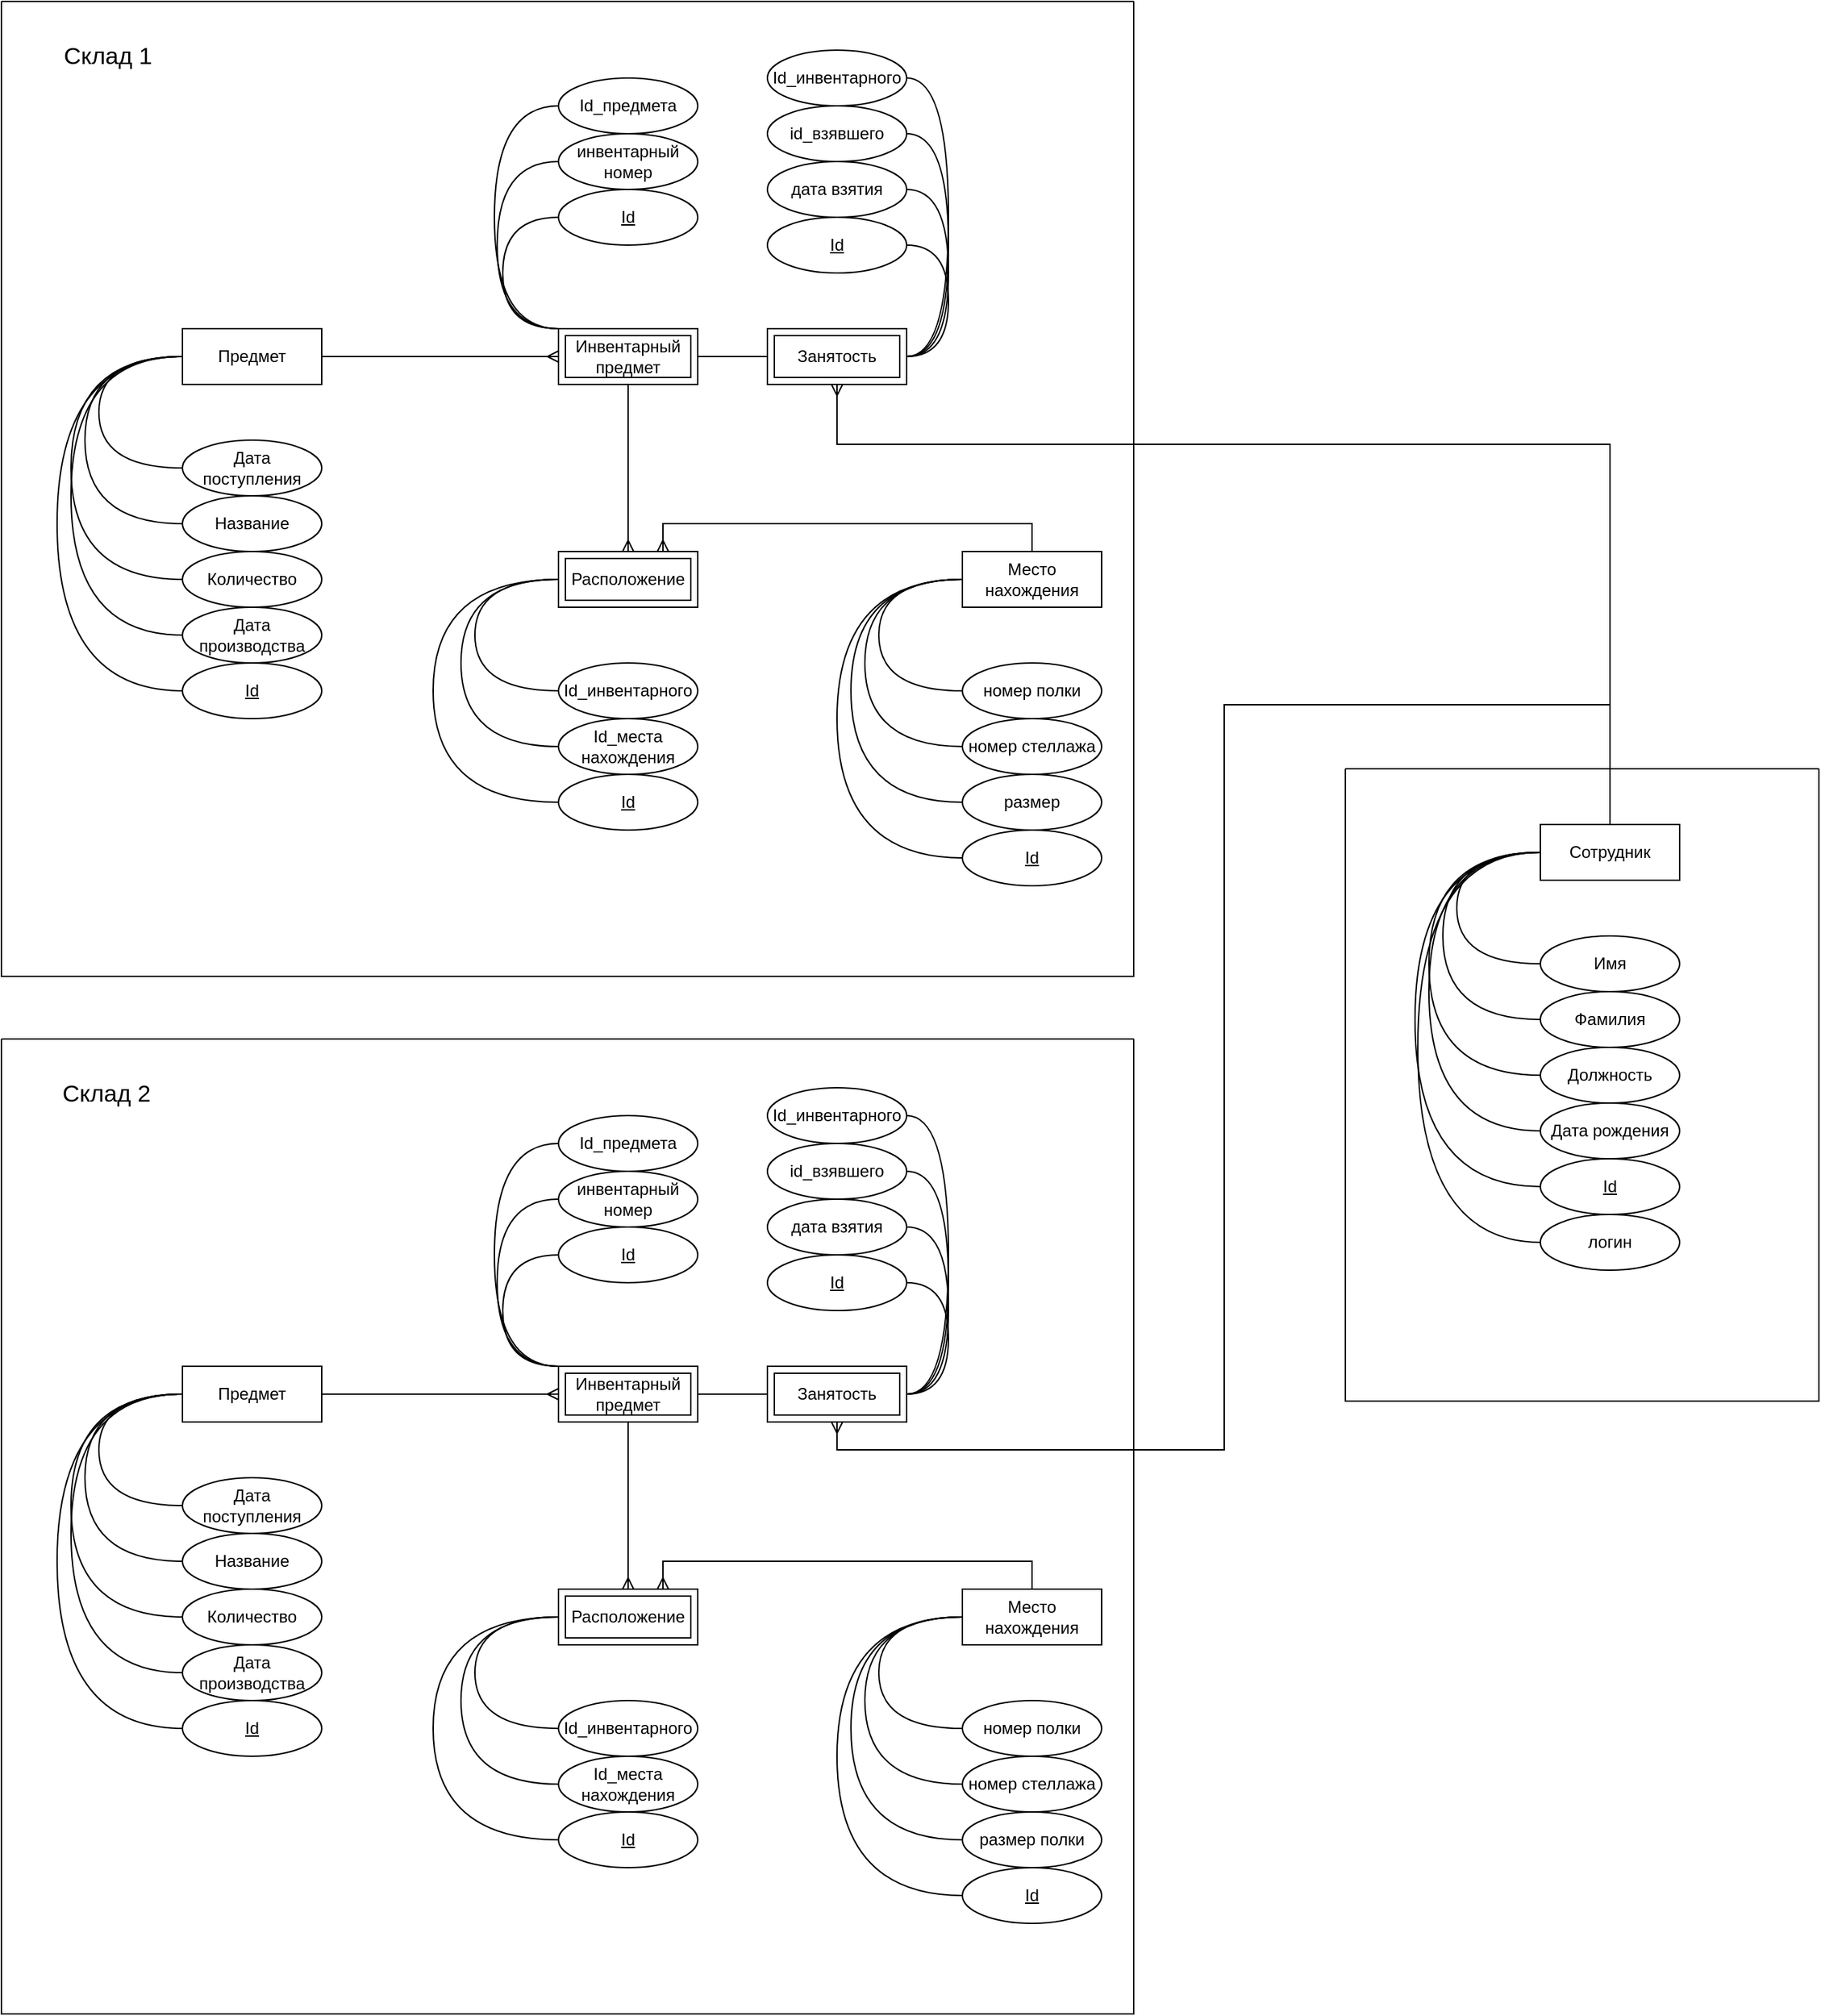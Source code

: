 <mxfile version="20.3.0" type="device" pages="3"><diagram id="0CQ4SWcvrYis94rPCClS" name="Страница 1"><mxGraphModel dx="942" dy="1137" grid="0" gridSize="10" guides="1" tooltips="1" connect="1" arrows="1" fold="1" page="0" pageScale="1" pageWidth="827" pageHeight="1169" math="0" shadow="0"><root><mxCell id="0"/><mxCell id="1" parent="0"/><mxCell id="2NSSxkw3Lv2qb6i9cezD-152" value="" style="swimlane;startSize=0;" parent="1" vertex="1"><mxGeometry x="330" y="480" width="813" height="700" as="geometry"/></mxCell><mxCell id="2NSSxkw3Lv2qb6i9cezD-114" value="Предмет" style="whiteSpace=wrap;html=1;align=center;" parent="2NSSxkw3Lv2qb6i9cezD-152" vertex="1"><mxGeometry x="130.0" y="235" width="100" height="40" as="geometry"/></mxCell><mxCell id="2NSSxkw3Lv2qb6i9cezD-115" value="Дата поступления" style="ellipse;whiteSpace=wrap;html=1;align=center;" parent="2NSSxkw3Lv2qb6i9cezD-152" vertex="1"><mxGeometry x="130.0" y="315" width="100" height="40" as="geometry"/></mxCell><mxCell id="2NSSxkw3Lv2qb6i9cezD-116" value="Название" style="ellipse;whiteSpace=wrap;html=1;align=center;" parent="2NSSxkw3Lv2qb6i9cezD-152" vertex="1"><mxGeometry x="130.0" y="355" width="100" height="40" as="geometry"/></mxCell><mxCell id="2NSSxkw3Lv2qb6i9cezD-117" value="Количество" style="ellipse;whiteSpace=wrap;html=1;align=center;" parent="2NSSxkw3Lv2qb6i9cezD-152" vertex="1"><mxGeometry x="130.0" y="395" width="100" height="40" as="geometry"/></mxCell><mxCell id="2NSSxkw3Lv2qb6i9cezD-118" value="Дата производства" style="ellipse;whiteSpace=wrap;html=1;align=center;" parent="2NSSxkw3Lv2qb6i9cezD-152" vertex="1"><mxGeometry x="130.0" y="435" width="100" height="40" as="geometry"/></mxCell><mxCell id="2NSSxkw3Lv2qb6i9cezD-119" value="Id" style="ellipse;whiteSpace=wrap;html=1;align=center;fontStyle=4;" parent="2NSSxkw3Lv2qb6i9cezD-152" vertex="1"><mxGeometry x="130.0" y="475" width="100" height="40" as="geometry"/></mxCell><mxCell id="2NSSxkw3Lv2qb6i9cezD-120" value="" style="endArrow=none;html=1;rounded=0;curved=1;entryX=0;entryY=0.5;entryDx=0;entryDy=0;edgeStyle=orthogonalEdgeStyle;exitX=0;exitY=0.5;exitDx=0;exitDy=0;" parent="2NSSxkw3Lv2qb6i9cezD-152" source="2NSSxkw3Lv2qb6i9cezD-116" target="2NSSxkw3Lv2qb6i9cezD-114" edge="1"><mxGeometry relative="1" as="geometry"><mxPoint x="-400" y="353.18" as="sourcePoint"/><mxPoint x="-240" y="353.18" as="targetPoint"/><Array as="points"><mxPoint x="60.0" y="375"/><mxPoint x="60.0" y="255"/></Array></mxGeometry></mxCell><mxCell id="2NSSxkw3Lv2qb6i9cezD-121" value="" style="endArrow=none;html=1;rounded=0;curved=1;entryX=0;entryY=0.5;entryDx=0;entryDy=0;edgeStyle=orthogonalEdgeStyle;exitX=0;exitY=0.5;exitDx=0;exitDy=0;" parent="2NSSxkw3Lv2qb6i9cezD-152" source="2NSSxkw3Lv2qb6i9cezD-118" target="2NSSxkw3Lv2qb6i9cezD-114" edge="1"><mxGeometry relative="1" as="geometry"><mxPoint x="-410" y="425" as="sourcePoint"/><mxPoint x="-250" y="425" as="targetPoint"/><Array as="points"><mxPoint x="50.0" y="455"/><mxPoint x="50.0" y="255"/></Array></mxGeometry></mxCell><mxCell id="2NSSxkw3Lv2qb6i9cezD-122" value="" style="endArrow=none;html=1;rounded=0;curved=1;entryX=0;entryY=0.5;entryDx=0;entryDy=0;edgeStyle=orthogonalEdgeStyle;exitX=0;exitY=0.5;exitDx=0;exitDy=0;" parent="2NSSxkw3Lv2qb6i9cezD-152" source="2NSSxkw3Lv2qb6i9cezD-117" target="2NSSxkw3Lv2qb6i9cezD-114" edge="1"><mxGeometry relative="1" as="geometry"><mxPoint x="-430" y="395" as="sourcePoint"/><mxPoint x="-270" y="395" as="targetPoint"/><Array as="points"><mxPoint x="50.0" y="415"/><mxPoint x="50.0" y="255"/></Array></mxGeometry></mxCell><mxCell id="2NSSxkw3Lv2qb6i9cezD-123" value="" style="endArrow=none;html=1;rounded=0;curved=1;entryX=0;entryY=0.5;entryDx=0;entryDy=0;edgeStyle=orthogonalEdgeStyle;exitX=0;exitY=0.5;exitDx=0;exitDy=0;" parent="2NSSxkw3Lv2qb6i9cezD-152" source="2NSSxkw3Lv2qb6i9cezD-119" target="2NSSxkw3Lv2qb6i9cezD-114" edge="1"><mxGeometry relative="1" as="geometry"><mxPoint x="-140.0" y="425" as="sourcePoint"/><mxPoint x="20.0" y="425" as="targetPoint"/><Array as="points"><mxPoint x="40.0" y="495"/><mxPoint x="40.0" y="255"/></Array></mxGeometry></mxCell><mxCell id="2NSSxkw3Lv2qb6i9cezD-124" value="" style="endArrow=none;html=1;rounded=0;curved=1;entryX=0;entryY=0.5;entryDx=0;entryDy=0;edgeStyle=orthogonalEdgeStyle;exitX=0;exitY=0.5;exitDx=0;exitDy=0;" parent="2NSSxkw3Lv2qb6i9cezD-152" source="2NSSxkw3Lv2qb6i9cezD-115" target="2NSSxkw3Lv2qb6i9cezD-114" edge="1"><mxGeometry relative="1" as="geometry"><mxPoint x="-390" y="313.18" as="sourcePoint"/><mxPoint x="-230" y="313.18" as="targetPoint"/><Array as="points"><mxPoint x="70.0" y="335"/><mxPoint x="70.0" y="255"/></Array></mxGeometry></mxCell><mxCell id="2NSSxkw3Lv2qb6i9cezD-150" style="edgeStyle=orthogonalEdgeStyle;curved=1;rounded=0;orthogonalLoop=1;jettySize=auto;html=1;exitX=0;exitY=0;exitDx=0;exitDy=0;entryX=0;entryY=0.5;entryDx=0;entryDy=0;endArrow=none;endFill=0;" parent="2NSSxkw3Lv2qb6i9cezD-152" source="2NSSxkw3Lv2qb6i9cezD-125" target="2NSSxkw3Lv2qb6i9cezD-127" edge="1"><mxGeometry relative="1" as="geometry"><Array as="points"><mxPoint x="354" y="235"/><mxPoint x="354" y="75"/></Array></mxGeometry></mxCell><mxCell id="qAI4cD6AyZu1P46bB7AQ-27" style="edgeStyle=orthogonalEdgeStyle;rounded=0;orthogonalLoop=1;jettySize=auto;html=1;exitX=0.5;exitY=1;exitDx=0;exitDy=0;entryX=0.5;entryY=0;entryDx=0;entryDy=0;endArrow=ERmany;endFill=0;" parent="2NSSxkw3Lv2qb6i9cezD-152" source="2NSSxkw3Lv2qb6i9cezD-125" target="qAI4cD6AyZu1P46bB7AQ-25" edge="1"><mxGeometry relative="1" as="geometry"/></mxCell><mxCell id="2NSSxkw3Lv2qb6i9cezD-125" value="Инвентарный предмет" style="shape=ext;margin=3;double=1;whiteSpace=wrap;html=1;align=center;" parent="2NSSxkw3Lv2qb6i9cezD-152" vertex="1"><mxGeometry x="400" y="235" width="100" height="40" as="geometry"/></mxCell><mxCell id="2NSSxkw3Lv2qb6i9cezD-126" style="edgeStyle=orthogonalEdgeStyle;rounded=0;orthogonalLoop=1;jettySize=auto;html=1;exitX=1;exitY=0.5;exitDx=0;exitDy=0;entryX=0;entryY=0.5;entryDx=0;entryDy=0;endArrow=ERmany;endFill=0;" parent="2NSSxkw3Lv2qb6i9cezD-152" source="2NSSxkw3Lv2qb6i9cezD-114" target="2NSSxkw3Lv2qb6i9cezD-125" edge="1"><mxGeometry relative="1" as="geometry"/></mxCell><mxCell id="2NSSxkw3Lv2qb6i9cezD-128" value="инвентарный номер" style="ellipse;whiteSpace=wrap;html=1;align=center;" parent="2NSSxkw3Lv2qb6i9cezD-152" vertex="1"><mxGeometry x="400" y="95" width="100" height="40" as="geometry"/></mxCell><mxCell id="2NSSxkw3Lv2qb6i9cezD-151" style="edgeStyle=orthogonalEdgeStyle;curved=1;rounded=0;orthogonalLoop=1;jettySize=auto;html=1;exitX=0;exitY=0;exitDx=0;exitDy=0;entryX=0;entryY=0.5;entryDx=0;entryDy=0;endArrow=none;endFill=0;" parent="2NSSxkw3Lv2qb6i9cezD-152" source="2NSSxkw3Lv2qb6i9cezD-125" target="2NSSxkw3Lv2qb6i9cezD-128" edge="1"><mxGeometry relative="1" as="geometry"><Array as="points"><mxPoint x="356" y="235"/><mxPoint x="356" y="115"/></Array></mxGeometry></mxCell><mxCell id="2NSSxkw3Lv2qb6i9cezD-131" value="Id" style="ellipse;whiteSpace=wrap;html=1;align=center;fontStyle=4;" parent="2NSSxkw3Lv2qb6i9cezD-152" vertex="1"><mxGeometry x="400" y="135" width="100" height="40" as="geometry"/></mxCell><mxCell id="2NSSxkw3Lv2qb6i9cezD-148" style="edgeStyle=orthogonalEdgeStyle;curved=1;rounded=0;orthogonalLoop=1;jettySize=auto;html=1;exitX=0;exitY=0;exitDx=0;exitDy=0;entryX=0;entryY=0.5;entryDx=0;entryDy=0;endArrow=none;endFill=0;" parent="2NSSxkw3Lv2qb6i9cezD-152" source="2NSSxkw3Lv2qb6i9cezD-125" target="2NSSxkw3Lv2qb6i9cezD-131" edge="1"><mxGeometry relative="1" as="geometry"><Array as="points"><mxPoint x="360" y="235"/><mxPoint x="360" y="155"/></Array></mxGeometry></mxCell><mxCell id="2NSSxkw3Lv2qb6i9cezD-132" value="Занятость" style="shape=ext;margin=3;double=1;whiteSpace=wrap;html=1;align=center;" parent="2NSSxkw3Lv2qb6i9cezD-152" vertex="1"><mxGeometry x="550" y="235" width="100" height="40" as="geometry"/></mxCell><mxCell id="2NSSxkw3Lv2qb6i9cezD-142" style="edgeStyle=orthogonalEdgeStyle;rounded=0;orthogonalLoop=1;jettySize=auto;html=1;exitX=1;exitY=0.5;exitDx=0;exitDy=0;entryX=0;entryY=0.5;entryDx=0;entryDy=0;endArrow=none;endFill=0;" parent="2NSSxkw3Lv2qb6i9cezD-152" source="2NSSxkw3Lv2qb6i9cezD-125" target="2NSSxkw3Lv2qb6i9cezD-132" edge="1"><mxGeometry relative="1" as="geometry"/></mxCell><mxCell id="2NSSxkw3Lv2qb6i9cezD-137" value="Id_инвентарного" style="ellipse;whiteSpace=wrap;html=1;align=center;" parent="2NSSxkw3Lv2qb6i9cezD-152" vertex="1"><mxGeometry x="550" y="35" width="100" height="40" as="geometry"/></mxCell><mxCell id="2NSSxkw3Lv2qb6i9cezD-147" style="edgeStyle=orthogonalEdgeStyle;curved=1;rounded=0;orthogonalLoop=1;jettySize=auto;html=1;exitX=1;exitY=0.5;exitDx=0;exitDy=0;entryX=1;entryY=0.5;entryDx=0;entryDy=0;endArrow=none;endFill=0;" parent="2NSSxkw3Lv2qb6i9cezD-152" source="2NSSxkw3Lv2qb6i9cezD-132" target="2NSSxkw3Lv2qb6i9cezD-137" edge="1"><mxGeometry relative="1" as="geometry"><Array as="points"><mxPoint x="680" y="255"/><mxPoint x="680" y="55"/></Array></mxGeometry></mxCell><mxCell id="2NSSxkw3Lv2qb6i9cezD-138" value="id_взявшего" style="ellipse;whiteSpace=wrap;html=1;align=center;" parent="2NSSxkw3Lv2qb6i9cezD-152" vertex="1"><mxGeometry x="550" y="75" width="100" height="40" as="geometry"/></mxCell><mxCell id="2NSSxkw3Lv2qb6i9cezD-146" style="edgeStyle=orthogonalEdgeStyle;curved=1;rounded=0;orthogonalLoop=1;jettySize=auto;html=1;exitX=1;exitY=0.5;exitDx=0;exitDy=0;entryX=1;entryY=0.5;entryDx=0;entryDy=0;endArrow=none;endFill=0;" parent="2NSSxkw3Lv2qb6i9cezD-152" source="2NSSxkw3Lv2qb6i9cezD-132" target="2NSSxkw3Lv2qb6i9cezD-138" edge="1"><mxGeometry relative="1" as="geometry"><Array as="points"><mxPoint x="680" y="255"/><mxPoint x="680" y="95"/></Array></mxGeometry></mxCell><mxCell id="2NSSxkw3Lv2qb6i9cezD-139" value="дата взятия" style="ellipse;whiteSpace=wrap;html=1;align=center;" parent="2NSSxkw3Lv2qb6i9cezD-152" vertex="1"><mxGeometry x="550" y="115" width="100" height="40" as="geometry"/></mxCell><mxCell id="2NSSxkw3Lv2qb6i9cezD-145" style="edgeStyle=orthogonalEdgeStyle;curved=1;rounded=0;orthogonalLoop=1;jettySize=auto;html=1;exitX=1;exitY=0.5;exitDx=0;exitDy=0;entryX=1;entryY=0.5;entryDx=0;entryDy=0;endArrow=none;endFill=0;" parent="2NSSxkw3Lv2qb6i9cezD-152" source="2NSSxkw3Lv2qb6i9cezD-132" target="2NSSxkw3Lv2qb6i9cezD-139" edge="1"><mxGeometry relative="1" as="geometry"><Array as="points"><mxPoint x="680" y="255"/><mxPoint x="680" y="135"/></Array></mxGeometry></mxCell><mxCell id="2NSSxkw3Lv2qb6i9cezD-140" value="Id" style="ellipse;whiteSpace=wrap;html=1;align=center;fontStyle=4;" parent="2NSSxkw3Lv2qb6i9cezD-152" vertex="1"><mxGeometry x="550" y="155" width="100" height="40" as="geometry"/></mxCell><mxCell id="2NSSxkw3Lv2qb6i9cezD-144" style="edgeStyle=orthogonalEdgeStyle;rounded=0;orthogonalLoop=1;jettySize=auto;html=1;exitX=1;exitY=0.5;exitDx=0;exitDy=0;entryX=1;entryY=0.5;entryDx=0;entryDy=0;endArrow=none;endFill=0;curved=1;" parent="2NSSxkw3Lv2qb6i9cezD-152" source="2NSSxkw3Lv2qb6i9cezD-132" target="2NSSxkw3Lv2qb6i9cezD-140" edge="1"><mxGeometry relative="1" as="geometry"><Array as="points"><mxPoint x="680" y="255"/><mxPoint x="680" y="175"/></Array></mxGeometry></mxCell><mxCell id="2NSSxkw3Lv2qb6i9cezD-127" value="Id_предмета" style="ellipse;whiteSpace=wrap;html=1;align=center;" parent="2NSSxkw3Lv2qb6i9cezD-152" vertex="1"><mxGeometry x="400" y="55" width="100" height="40" as="geometry"/></mxCell><mxCell id="2NSSxkw3Lv2qb6i9cezD-218" value="&lt;font style=&quot;font-size: 17px;&quot;&gt;Склад 2&lt;/font&gt;" style="text;html=1;align=center;verticalAlign=middle;resizable=0;points=[];autosize=1;strokeColor=none;fillColor=none;" parent="2NSSxkw3Lv2qb6i9cezD-152" vertex="1"><mxGeometry x="30" y="25" width="90" height="30" as="geometry"/></mxCell><mxCell id="qAI4cD6AyZu1P46bB7AQ-28" style="edgeStyle=orthogonalEdgeStyle;rounded=0;orthogonalLoop=1;jettySize=auto;html=1;exitX=0.5;exitY=0;exitDx=0;exitDy=0;entryX=0.75;entryY=0;entryDx=0;entryDy=0;endArrow=ERmany;endFill=0;" parent="2NSSxkw3Lv2qb6i9cezD-152" source="qAI4cD6AyZu1P46bB7AQ-5" target="qAI4cD6AyZu1P46bB7AQ-25" edge="1"><mxGeometry relative="1" as="geometry"/></mxCell><mxCell id="qAI4cD6AyZu1P46bB7AQ-5" value="Место нахождения" style="whiteSpace=wrap;html=1;align=center;" parent="2NSSxkw3Lv2qb6i9cezD-152" vertex="1"><mxGeometry x="690" y="395" width="100" height="40" as="geometry"/></mxCell><mxCell id="qAI4cD6AyZu1P46bB7AQ-6" value="номер полки" style="ellipse;whiteSpace=wrap;html=1;align=center;" parent="2NSSxkw3Lv2qb6i9cezD-152" vertex="1"><mxGeometry x="690" y="475" width="100" height="40" as="geometry"/></mxCell><mxCell id="qAI4cD6AyZu1P46bB7AQ-7" value="номер стеллажа" style="ellipse;whiteSpace=wrap;html=1;align=center;" parent="2NSSxkw3Lv2qb6i9cezD-152" vertex="1"><mxGeometry x="690" y="515" width="100" height="40" as="geometry"/></mxCell><mxCell id="qAI4cD6AyZu1P46bB7AQ-8" value="размер полки" style="ellipse;whiteSpace=wrap;html=1;align=center;" parent="2NSSxkw3Lv2qb6i9cezD-152" vertex="1"><mxGeometry x="690" y="555" width="100" height="40" as="geometry"/></mxCell><mxCell id="qAI4cD6AyZu1P46bB7AQ-10" value="Id" style="ellipse;whiteSpace=wrap;html=1;align=center;fontStyle=4;" parent="2NSSxkw3Lv2qb6i9cezD-152" vertex="1"><mxGeometry x="690" y="595" width="100" height="40" as="geometry"/></mxCell><mxCell id="qAI4cD6AyZu1P46bB7AQ-11" value="" style="endArrow=none;html=1;rounded=0;curved=1;entryX=0;entryY=0.5;entryDx=0;entryDy=0;edgeStyle=orthogonalEdgeStyle;exitX=0;exitY=0.5;exitDx=0;exitDy=0;" parent="2NSSxkw3Lv2qb6i9cezD-152" source="qAI4cD6AyZu1P46bB7AQ-7" target="qAI4cD6AyZu1P46bB7AQ-5" edge="1"><mxGeometry relative="1" as="geometry"><mxPoint x="-170" y="33.18" as="sourcePoint"/><mxPoint x="-10" y="33.18" as="targetPoint"/><Array as="points"><mxPoint x="620" y="535"/><mxPoint x="620" y="415"/></Array></mxGeometry></mxCell><mxCell id="qAI4cD6AyZu1P46bB7AQ-13" value="" style="endArrow=none;html=1;rounded=0;curved=1;entryX=0;entryY=0.5;entryDx=0;entryDy=0;edgeStyle=orthogonalEdgeStyle;exitX=0;exitY=0.5;exitDx=0;exitDy=0;" parent="2NSSxkw3Lv2qb6i9cezD-152" source="qAI4cD6AyZu1P46bB7AQ-8" target="qAI4cD6AyZu1P46bB7AQ-5" edge="1"><mxGeometry relative="1" as="geometry"><mxPoint x="-200" y="75" as="sourcePoint"/><mxPoint x="-40" y="75" as="targetPoint"/><Array as="points"><mxPoint x="610" y="575"/><mxPoint x="610" y="415"/></Array></mxGeometry></mxCell><mxCell id="qAI4cD6AyZu1P46bB7AQ-14" value="" style="endArrow=none;html=1;rounded=0;curved=1;entryX=0;entryY=0.5;entryDx=0;entryDy=0;edgeStyle=orthogonalEdgeStyle;exitX=0;exitY=0.5;exitDx=0;exitDy=0;" parent="2NSSxkw3Lv2qb6i9cezD-152" source="qAI4cD6AyZu1P46bB7AQ-10" target="qAI4cD6AyZu1P46bB7AQ-5" edge="1"><mxGeometry relative="1" as="geometry"><mxPoint x="90.0" y="105" as="sourcePoint"/><mxPoint x="250.0" y="105" as="targetPoint"/><Array as="points"><mxPoint x="600" y="615"/><mxPoint x="600" y="415"/></Array></mxGeometry></mxCell><mxCell id="qAI4cD6AyZu1P46bB7AQ-15" value="" style="endArrow=none;html=1;rounded=0;curved=1;entryX=0;entryY=0.5;entryDx=0;entryDy=0;edgeStyle=orthogonalEdgeStyle;exitX=0;exitY=0.5;exitDx=0;exitDy=0;" parent="2NSSxkw3Lv2qb6i9cezD-152" source="qAI4cD6AyZu1P46bB7AQ-6" target="qAI4cD6AyZu1P46bB7AQ-5" edge="1"><mxGeometry relative="1" as="geometry"><mxPoint x="-160" y="-6.82" as="sourcePoint"/><mxPoint y="-6.82" as="targetPoint"/><Array as="points"><mxPoint x="630" y="495"/><mxPoint x="630" y="415"/></Array></mxGeometry></mxCell><mxCell id="qAI4cD6AyZu1P46bB7AQ-17" value="Id_инвентарного" style="ellipse;whiteSpace=wrap;html=1;align=center;" parent="2NSSxkw3Lv2qb6i9cezD-152" vertex="1"><mxGeometry x="400" y="475" width="100" height="40" as="geometry"/></mxCell><mxCell id="qAI4cD6AyZu1P46bB7AQ-18" value="Id_места нахождения" style="ellipse;whiteSpace=wrap;html=1;align=center;" parent="2NSSxkw3Lv2qb6i9cezD-152" vertex="1"><mxGeometry x="400" y="515" width="100" height="40" as="geometry"/></mxCell><mxCell id="qAI4cD6AyZu1P46bB7AQ-20" value="Id" style="ellipse;whiteSpace=wrap;html=1;align=center;fontStyle=4;" parent="2NSSxkw3Lv2qb6i9cezD-152" vertex="1"><mxGeometry x="400" y="555" width="100" height="40" as="geometry"/></mxCell><mxCell id="qAI4cD6AyZu1P46bB7AQ-21" value="" style="endArrow=none;html=1;rounded=0;curved=1;entryX=0;entryY=0.5;entryDx=0;entryDy=0;edgeStyle=orthogonalEdgeStyle;exitX=0;exitY=0.5;exitDx=0;exitDy=0;" parent="2NSSxkw3Lv2qb6i9cezD-152" source="qAI4cD6AyZu1P46bB7AQ-18" edge="1"><mxGeometry relative="1" as="geometry"><mxPoint x="-790" y="-446.82" as="sourcePoint"/><mxPoint x="400" y="415" as="targetPoint"/><Array as="points"><mxPoint x="330" y="535"/><mxPoint x="330" y="415"/></Array></mxGeometry></mxCell><mxCell id="qAI4cD6AyZu1P46bB7AQ-23" value="" style="endArrow=none;html=1;rounded=0;curved=1;entryX=0;entryY=0.5;entryDx=0;entryDy=0;edgeStyle=orthogonalEdgeStyle;exitX=0;exitY=0.5;exitDx=0;exitDy=0;" parent="2NSSxkw3Lv2qb6i9cezD-152" source="qAI4cD6AyZu1P46bB7AQ-20" edge="1"><mxGeometry relative="1" as="geometry"><mxPoint x="-530" y="-375" as="sourcePoint"/><mxPoint x="400" y="415" as="targetPoint"/><Array as="points"><mxPoint x="310" y="575"/><mxPoint x="310" y="415"/></Array></mxGeometry></mxCell><mxCell id="qAI4cD6AyZu1P46bB7AQ-24" value="" style="endArrow=none;html=1;rounded=0;curved=1;entryX=0;entryY=0.5;entryDx=0;entryDy=0;edgeStyle=orthogonalEdgeStyle;exitX=0;exitY=0.5;exitDx=0;exitDy=0;" parent="2NSSxkw3Lv2qb6i9cezD-152" source="qAI4cD6AyZu1P46bB7AQ-17" edge="1"><mxGeometry relative="1" as="geometry"><mxPoint x="-780" y="-486.82" as="sourcePoint"/><mxPoint x="400" y="415" as="targetPoint"/><Array as="points"><mxPoint x="340" y="495"/><mxPoint x="340" y="415"/></Array></mxGeometry></mxCell><mxCell id="qAI4cD6AyZu1P46bB7AQ-25" value="Расположение" style="shape=ext;margin=3;double=1;whiteSpace=wrap;html=1;align=center;" parent="2NSSxkw3Lv2qb6i9cezD-152" vertex="1"><mxGeometry x="400" y="395" width="100" height="40" as="geometry"/></mxCell><mxCell id="2NSSxkw3Lv2qb6i9cezD-219" value="" style="swimlane;startSize=0;fontSize=17;" parent="1" vertex="1"><mxGeometry x="1295" y="286" width="340" height="454" as="geometry"/></mxCell><mxCell id="qAI4cD6AyZu1P46bB7AQ-81" style="edgeStyle=orthogonalEdgeStyle;rounded=0;orthogonalLoop=1;jettySize=auto;html=1;exitX=0;exitY=0.5;exitDx=0;exitDy=0;entryX=0;entryY=0.5;entryDx=0;entryDy=0;endArrow=none;endFill=0;curved=1;" parent="2NSSxkw3Lv2qb6i9cezD-219" source="2NSSxkw3Lv2qb6i9cezD-7" target="qAI4cD6AyZu1P46bB7AQ-80" edge="1"><mxGeometry relative="1" as="geometry"><Array as="points"><mxPoint x="52" y="60"/><mxPoint x="52" y="340"/></Array></mxGeometry></mxCell><mxCell id="2NSSxkw3Lv2qb6i9cezD-7" value="Сотрудник" style="whiteSpace=wrap;html=1;align=center;" parent="2NSSxkw3Lv2qb6i9cezD-219" vertex="1"><mxGeometry x="140" y="40" width="100" height="40" as="geometry"/></mxCell><mxCell id="2NSSxkw3Lv2qb6i9cezD-57" value="Имя" style="ellipse;whiteSpace=wrap;html=1;align=center;" parent="2NSSxkw3Lv2qb6i9cezD-219" vertex="1"><mxGeometry x="140" y="120" width="100" height="40" as="geometry"/></mxCell><mxCell id="2NSSxkw3Lv2qb6i9cezD-58" value="Фамилия" style="ellipse;whiteSpace=wrap;html=1;align=center;" parent="2NSSxkw3Lv2qb6i9cezD-219" vertex="1"><mxGeometry x="140" y="160" width="100" height="40" as="geometry"/></mxCell><mxCell id="2NSSxkw3Lv2qb6i9cezD-59" value="Должность" style="ellipse;whiteSpace=wrap;html=1;align=center;" parent="2NSSxkw3Lv2qb6i9cezD-219" vertex="1"><mxGeometry x="140" y="200" width="100" height="40" as="geometry"/></mxCell><mxCell id="2NSSxkw3Lv2qb6i9cezD-60" value="Дата рождения" style="ellipse;whiteSpace=wrap;html=1;align=center;" parent="2NSSxkw3Lv2qb6i9cezD-219" vertex="1"><mxGeometry x="140" y="240" width="100" height="40" as="geometry"/></mxCell><mxCell id="2NSSxkw3Lv2qb6i9cezD-61" value="Id" style="ellipse;whiteSpace=wrap;html=1;align=center;fontStyle=4;" parent="2NSSxkw3Lv2qb6i9cezD-219" vertex="1"><mxGeometry x="140" y="280" width="100" height="40" as="geometry"/></mxCell><mxCell id="2NSSxkw3Lv2qb6i9cezD-62" value="" style="endArrow=none;html=1;rounded=0;curved=1;entryX=0;entryY=0.5;entryDx=0;entryDy=0;edgeStyle=orthogonalEdgeStyle;exitX=0;exitY=0.5;exitDx=0;exitDy=0;" parent="2NSSxkw3Lv2qb6i9cezD-219" source="2NSSxkw3Lv2qb6i9cezD-58" target="2NSSxkw3Lv2qb6i9cezD-7" edge="1"><mxGeometry relative="1" as="geometry"><mxPoint x="-390" y="158.18" as="sourcePoint"/><mxPoint x="-230" y="158.18" as="targetPoint"/><Array as="points"><mxPoint x="70" y="180"/><mxPoint x="70" y="60"/></Array></mxGeometry></mxCell><mxCell id="2NSSxkw3Lv2qb6i9cezD-63" value="" style="endArrow=none;html=1;rounded=0;curved=1;entryX=0;entryY=0.5;entryDx=0;entryDy=0;edgeStyle=orthogonalEdgeStyle;exitX=0;exitY=0.5;exitDx=0;exitDy=0;" parent="2NSSxkw3Lv2qb6i9cezD-219" source="2NSSxkw3Lv2qb6i9cezD-60" target="2NSSxkw3Lv2qb6i9cezD-7" edge="1"><mxGeometry relative="1" as="geometry"><mxPoint x="-400" y="230" as="sourcePoint"/><mxPoint x="-240" y="230" as="targetPoint"/><Array as="points"><mxPoint x="60" y="260"/><mxPoint x="60" y="60"/></Array></mxGeometry></mxCell><mxCell id="2NSSxkw3Lv2qb6i9cezD-64" value="" style="endArrow=none;html=1;rounded=0;curved=1;entryX=0;entryY=0.5;entryDx=0;entryDy=0;edgeStyle=orthogonalEdgeStyle;exitX=0;exitY=0.5;exitDx=0;exitDy=0;" parent="2NSSxkw3Lv2qb6i9cezD-219" source="2NSSxkw3Lv2qb6i9cezD-59" target="2NSSxkw3Lv2qb6i9cezD-7" edge="1"><mxGeometry relative="1" as="geometry"><mxPoint x="-420" y="200" as="sourcePoint"/><mxPoint x="-260" y="200" as="targetPoint"/><Array as="points"><mxPoint x="60" y="220"/><mxPoint x="60" y="60"/></Array></mxGeometry></mxCell><mxCell id="2NSSxkw3Lv2qb6i9cezD-65" value="" style="endArrow=none;html=1;rounded=0;curved=1;entryX=0;entryY=0.5;entryDx=0;entryDy=0;edgeStyle=orthogonalEdgeStyle;exitX=0;exitY=0.5;exitDx=0;exitDy=0;" parent="2NSSxkw3Lv2qb6i9cezD-219" source="2NSSxkw3Lv2qb6i9cezD-61" target="2NSSxkw3Lv2qb6i9cezD-7" edge="1"><mxGeometry relative="1" as="geometry"><mxPoint x="-130" y="230" as="sourcePoint"/><mxPoint x="30" y="230" as="targetPoint"/><Array as="points"><mxPoint x="50" y="300"/><mxPoint x="50" y="60"/></Array></mxGeometry></mxCell><mxCell id="2NSSxkw3Lv2qb6i9cezD-66" value="" style="endArrow=none;html=1;rounded=0;curved=1;entryX=0;entryY=0.5;entryDx=0;entryDy=0;edgeStyle=orthogonalEdgeStyle;exitX=0;exitY=0.5;exitDx=0;exitDy=0;" parent="2NSSxkw3Lv2qb6i9cezD-219" source="2NSSxkw3Lv2qb6i9cezD-57" target="2NSSxkw3Lv2qb6i9cezD-7" edge="1"><mxGeometry relative="1" as="geometry"><mxPoint x="-380" y="118.18" as="sourcePoint"/><mxPoint x="-220" y="118.18" as="targetPoint"/><Array as="points"><mxPoint x="80" y="140"/><mxPoint x="80" y="60"/></Array></mxGeometry></mxCell><mxCell id="qAI4cD6AyZu1P46bB7AQ-80" value="логин" style="ellipse;whiteSpace=wrap;html=1;align=center;" parent="2NSSxkw3Lv2qb6i9cezD-219" vertex="1"><mxGeometry x="140" y="320" width="100" height="40" as="geometry"/></mxCell><mxCell id="qAI4cD6AyZu1P46bB7AQ-29" value="" style="swimlane;startSize=0;" parent="1" vertex="1"><mxGeometry x="330" y="-265" width="813" height="700" as="geometry"/></mxCell><mxCell id="qAI4cD6AyZu1P46bB7AQ-30" value="Предмет" style="whiteSpace=wrap;html=1;align=center;" parent="qAI4cD6AyZu1P46bB7AQ-29" vertex="1"><mxGeometry x="130.0" y="235" width="100" height="40" as="geometry"/></mxCell><mxCell id="qAI4cD6AyZu1P46bB7AQ-31" value="Дата поступления" style="ellipse;whiteSpace=wrap;html=1;align=center;" parent="qAI4cD6AyZu1P46bB7AQ-29" vertex="1"><mxGeometry x="130.0" y="315" width="100" height="40" as="geometry"/></mxCell><mxCell id="qAI4cD6AyZu1P46bB7AQ-32" value="Название" style="ellipse;whiteSpace=wrap;html=1;align=center;" parent="qAI4cD6AyZu1P46bB7AQ-29" vertex="1"><mxGeometry x="130.0" y="355" width="100" height="40" as="geometry"/></mxCell><mxCell id="qAI4cD6AyZu1P46bB7AQ-33" value="Количество" style="ellipse;whiteSpace=wrap;html=1;align=center;" parent="qAI4cD6AyZu1P46bB7AQ-29" vertex="1"><mxGeometry x="130.0" y="395" width="100" height="40" as="geometry"/></mxCell><mxCell id="qAI4cD6AyZu1P46bB7AQ-34" value="Дата производства" style="ellipse;whiteSpace=wrap;html=1;align=center;" parent="qAI4cD6AyZu1P46bB7AQ-29" vertex="1"><mxGeometry x="130.0" y="435" width="100" height="40" as="geometry"/></mxCell><mxCell id="qAI4cD6AyZu1P46bB7AQ-35" value="Id" style="ellipse;whiteSpace=wrap;html=1;align=center;fontStyle=4;" parent="qAI4cD6AyZu1P46bB7AQ-29" vertex="1"><mxGeometry x="130.0" y="475" width="100" height="40" as="geometry"/></mxCell><mxCell id="qAI4cD6AyZu1P46bB7AQ-36" value="" style="endArrow=none;html=1;rounded=0;curved=1;entryX=0;entryY=0.5;entryDx=0;entryDy=0;edgeStyle=orthogonalEdgeStyle;exitX=0;exitY=0.5;exitDx=0;exitDy=0;" parent="qAI4cD6AyZu1P46bB7AQ-29" source="qAI4cD6AyZu1P46bB7AQ-32" target="qAI4cD6AyZu1P46bB7AQ-30" edge="1"><mxGeometry relative="1" as="geometry"><mxPoint x="-400" y="353.18" as="sourcePoint"/><mxPoint x="-240" y="353.18" as="targetPoint"/><Array as="points"><mxPoint x="60.0" y="375"/><mxPoint x="60.0" y="255"/></Array></mxGeometry></mxCell><mxCell id="qAI4cD6AyZu1P46bB7AQ-37" value="" style="endArrow=none;html=1;rounded=0;curved=1;entryX=0;entryY=0.5;entryDx=0;entryDy=0;edgeStyle=orthogonalEdgeStyle;exitX=0;exitY=0.5;exitDx=0;exitDy=0;" parent="qAI4cD6AyZu1P46bB7AQ-29" source="qAI4cD6AyZu1P46bB7AQ-34" target="qAI4cD6AyZu1P46bB7AQ-30" edge="1"><mxGeometry relative="1" as="geometry"><mxPoint x="-410" y="425" as="sourcePoint"/><mxPoint x="-250" y="425" as="targetPoint"/><Array as="points"><mxPoint x="50.0" y="455"/><mxPoint x="50.0" y="255"/></Array></mxGeometry></mxCell><mxCell id="qAI4cD6AyZu1P46bB7AQ-38" value="" style="endArrow=none;html=1;rounded=0;curved=1;entryX=0;entryY=0.5;entryDx=0;entryDy=0;edgeStyle=orthogonalEdgeStyle;exitX=0;exitY=0.5;exitDx=0;exitDy=0;" parent="qAI4cD6AyZu1P46bB7AQ-29" source="qAI4cD6AyZu1P46bB7AQ-33" target="qAI4cD6AyZu1P46bB7AQ-30" edge="1"><mxGeometry relative="1" as="geometry"><mxPoint x="-430" y="395" as="sourcePoint"/><mxPoint x="-270" y="395" as="targetPoint"/><Array as="points"><mxPoint x="50.0" y="415"/><mxPoint x="50.0" y="255"/></Array></mxGeometry></mxCell><mxCell id="qAI4cD6AyZu1P46bB7AQ-39" value="" style="endArrow=none;html=1;rounded=0;curved=1;entryX=0;entryY=0.5;entryDx=0;entryDy=0;edgeStyle=orthogonalEdgeStyle;exitX=0;exitY=0.5;exitDx=0;exitDy=0;" parent="qAI4cD6AyZu1P46bB7AQ-29" source="qAI4cD6AyZu1P46bB7AQ-35" target="qAI4cD6AyZu1P46bB7AQ-30" edge="1"><mxGeometry relative="1" as="geometry"><mxPoint x="-140.0" y="425" as="sourcePoint"/><mxPoint x="20.0" y="425" as="targetPoint"/><Array as="points"><mxPoint x="40.0" y="495"/><mxPoint x="40.0" y="255"/></Array></mxGeometry></mxCell><mxCell id="qAI4cD6AyZu1P46bB7AQ-40" value="" style="endArrow=none;html=1;rounded=0;curved=1;entryX=0;entryY=0.5;entryDx=0;entryDy=0;edgeStyle=orthogonalEdgeStyle;exitX=0;exitY=0.5;exitDx=0;exitDy=0;" parent="qAI4cD6AyZu1P46bB7AQ-29" source="qAI4cD6AyZu1P46bB7AQ-31" target="qAI4cD6AyZu1P46bB7AQ-30" edge="1"><mxGeometry relative="1" as="geometry"><mxPoint x="-390" y="313.18" as="sourcePoint"/><mxPoint x="-230" y="313.18" as="targetPoint"/><Array as="points"><mxPoint x="70.0" y="335"/><mxPoint x="70.0" y="255"/></Array></mxGeometry></mxCell><mxCell id="qAI4cD6AyZu1P46bB7AQ-41" style="edgeStyle=orthogonalEdgeStyle;curved=1;rounded=0;orthogonalLoop=1;jettySize=auto;html=1;exitX=0;exitY=0;exitDx=0;exitDy=0;entryX=0;entryY=0.5;entryDx=0;entryDy=0;endArrow=none;endFill=0;" parent="qAI4cD6AyZu1P46bB7AQ-29" source="qAI4cD6AyZu1P46bB7AQ-43" target="qAI4cD6AyZu1P46bB7AQ-59" edge="1"><mxGeometry relative="1" as="geometry"><Array as="points"><mxPoint x="354" y="235"/><mxPoint x="354" y="75"/></Array></mxGeometry></mxCell><mxCell id="qAI4cD6AyZu1P46bB7AQ-42" style="edgeStyle=orthogonalEdgeStyle;rounded=0;orthogonalLoop=1;jettySize=auto;html=1;exitX=0.5;exitY=1;exitDx=0;exitDy=0;entryX=0.5;entryY=0;entryDx=0;entryDy=0;endArrow=ERmany;endFill=0;" parent="qAI4cD6AyZu1P46bB7AQ-29" source="qAI4cD6AyZu1P46bB7AQ-43" target="qAI4cD6AyZu1P46bB7AQ-77" edge="1"><mxGeometry relative="1" as="geometry"/></mxCell><mxCell id="qAI4cD6AyZu1P46bB7AQ-43" value="Инвентарный предмет" style="shape=ext;margin=3;double=1;whiteSpace=wrap;html=1;align=center;" parent="qAI4cD6AyZu1P46bB7AQ-29" vertex="1"><mxGeometry x="400" y="235" width="100" height="40" as="geometry"/></mxCell><mxCell id="qAI4cD6AyZu1P46bB7AQ-44" style="edgeStyle=orthogonalEdgeStyle;rounded=0;orthogonalLoop=1;jettySize=auto;html=1;exitX=1;exitY=0.5;exitDx=0;exitDy=0;entryX=0;entryY=0.5;entryDx=0;entryDy=0;endArrow=ERmany;endFill=0;" parent="qAI4cD6AyZu1P46bB7AQ-29" source="qAI4cD6AyZu1P46bB7AQ-30" target="qAI4cD6AyZu1P46bB7AQ-43" edge="1"><mxGeometry relative="1" as="geometry"/></mxCell><mxCell id="qAI4cD6AyZu1P46bB7AQ-45" value="инвентарный номер" style="ellipse;whiteSpace=wrap;html=1;align=center;" parent="qAI4cD6AyZu1P46bB7AQ-29" vertex="1"><mxGeometry x="400" y="95" width="100" height="40" as="geometry"/></mxCell><mxCell id="qAI4cD6AyZu1P46bB7AQ-46" style="edgeStyle=orthogonalEdgeStyle;curved=1;rounded=0;orthogonalLoop=1;jettySize=auto;html=1;exitX=0;exitY=0;exitDx=0;exitDy=0;entryX=0;entryY=0.5;entryDx=0;entryDy=0;endArrow=none;endFill=0;" parent="qAI4cD6AyZu1P46bB7AQ-29" source="qAI4cD6AyZu1P46bB7AQ-43" target="qAI4cD6AyZu1P46bB7AQ-45" edge="1"><mxGeometry relative="1" as="geometry"><Array as="points"><mxPoint x="356" y="235"/><mxPoint x="356" y="115"/></Array></mxGeometry></mxCell><mxCell id="qAI4cD6AyZu1P46bB7AQ-47" value="Id" style="ellipse;whiteSpace=wrap;html=1;align=center;fontStyle=4;" parent="qAI4cD6AyZu1P46bB7AQ-29" vertex="1"><mxGeometry x="400" y="135" width="100" height="40" as="geometry"/></mxCell><mxCell id="qAI4cD6AyZu1P46bB7AQ-48" style="edgeStyle=orthogonalEdgeStyle;curved=1;rounded=0;orthogonalLoop=1;jettySize=auto;html=1;exitX=0;exitY=0;exitDx=0;exitDy=0;entryX=0;entryY=0.5;entryDx=0;entryDy=0;endArrow=none;endFill=0;" parent="qAI4cD6AyZu1P46bB7AQ-29" source="qAI4cD6AyZu1P46bB7AQ-43" target="qAI4cD6AyZu1P46bB7AQ-47" edge="1"><mxGeometry relative="1" as="geometry"><Array as="points"><mxPoint x="360" y="235"/><mxPoint x="360" y="155"/></Array></mxGeometry></mxCell><mxCell id="qAI4cD6AyZu1P46bB7AQ-49" value="Занятость" style="shape=ext;margin=3;double=1;whiteSpace=wrap;html=1;align=center;" parent="qAI4cD6AyZu1P46bB7AQ-29" vertex="1"><mxGeometry x="550" y="235" width="100" height="40" as="geometry"/></mxCell><mxCell id="qAI4cD6AyZu1P46bB7AQ-50" style="edgeStyle=orthogonalEdgeStyle;rounded=0;orthogonalLoop=1;jettySize=auto;html=1;exitX=1;exitY=0.5;exitDx=0;exitDy=0;entryX=0;entryY=0.5;entryDx=0;entryDy=0;endArrow=none;endFill=0;" parent="qAI4cD6AyZu1P46bB7AQ-29" source="qAI4cD6AyZu1P46bB7AQ-43" target="qAI4cD6AyZu1P46bB7AQ-49" edge="1"><mxGeometry relative="1" as="geometry"/></mxCell><mxCell id="qAI4cD6AyZu1P46bB7AQ-51" value="Id_инвентарного" style="ellipse;whiteSpace=wrap;html=1;align=center;" parent="qAI4cD6AyZu1P46bB7AQ-29" vertex="1"><mxGeometry x="550" y="35" width="100" height="40" as="geometry"/></mxCell><mxCell id="qAI4cD6AyZu1P46bB7AQ-52" style="edgeStyle=orthogonalEdgeStyle;curved=1;rounded=0;orthogonalLoop=1;jettySize=auto;html=1;exitX=1;exitY=0.5;exitDx=0;exitDy=0;entryX=1;entryY=0.5;entryDx=0;entryDy=0;endArrow=none;endFill=0;" parent="qAI4cD6AyZu1P46bB7AQ-29" source="qAI4cD6AyZu1P46bB7AQ-49" target="qAI4cD6AyZu1P46bB7AQ-51" edge="1"><mxGeometry relative="1" as="geometry"><Array as="points"><mxPoint x="680" y="255"/><mxPoint x="680" y="55"/></Array></mxGeometry></mxCell><mxCell id="qAI4cD6AyZu1P46bB7AQ-53" value="id_взявшего" style="ellipse;whiteSpace=wrap;html=1;align=center;" parent="qAI4cD6AyZu1P46bB7AQ-29" vertex="1"><mxGeometry x="550" y="75" width="100" height="40" as="geometry"/></mxCell><mxCell id="qAI4cD6AyZu1P46bB7AQ-54" style="edgeStyle=orthogonalEdgeStyle;curved=1;rounded=0;orthogonalLoop=1;jettySize=auto;html=1;exitX=1;exitY=0.5;exitDx=0;exitDy=0;entryX=1;entryY=0.5;entryDx=0;entryDy=0;endArrow=none;endFill=0;" parent="qAI4cD6AyZu1P46bB7AQ-29" source="qAI4cD6AyZu1P46bB7AQ-49" target="qAI4cD6AyZu1P46bB7AQ-53" edge="1"><mxGeometry relative="1" as="geometry"><Array as="points"><mxPoint x="680" y="255"/><mxPoint x="680" y="95"/></Array></mxGeometry></mxCell><mxCell id="qAI4cD6AyZu1P46bB7AQ-55" value="дата взятия" style="ellipse;whiteSpace=wrap;html=1;align=center;" parent="qAI4cD6AyZu1P46bB7AQ-29" vertex="1"><mxGeometry x="550" y="115" width="100" height="40" as="geometry"/></mxCell><mxCell id="qAI4cD6AyZu1P46bB7AQ-56" style="edgeStyle=orthogonalEdgeStyle;curved=1;rounded=0;orthogonalLoop=1;jettySize=auto;html=1;exitX=1;exitY=0.5;exitDx=0;exitDy=0;entryX=1;entryY=0.5;entryDx=0;entryDy=0;endArrow=none;endFill=0;" parent="qAI4cD6AyZu1P46bB7AQ-29" source="qAI4cD6AyZu1P46bB7AQ-49" target="qAI4cD6AyZu1P46bB7AQ-55" edge="1"><mxGeometry relative="1" as="geometry"><Array as="points"><mxPoint x="680" y="255"/><mxPoint x="680" y="135"/></Array></mxGeometry></mxCell><mxCell id="qAI4cD6AyZu1P46bB7AQ-57" value="Id" style="ellipse;whiteSpace=wrap;html=1;align=center;fontStyle=4;" parent="qAI4cD6AyZu1P46bB7AQ-29" vertex="1"><mxGeometry x="550" y="155" width="100" height="40" as="geometry"/></mxCell><mxCell id="qAI4cD6AyZu1P46bB7AQ-58" style="edgeStyle=orthogonalEdgeStyle;rounded=0;orthogonalLoop=1;jettySize=auto;html=1;exitX=1;exitY=0.5;exitDx=0;exitDy=0;entryX=1;entryY=0.5;entryDx=0;entryDy=0;endArrow=none;endFill=0;curved=1;" parent="qAI4cD6AyZu1P46bB7AQ-29" source="qAI4cD6AyZu1P46bB7AQ-49" target="qAI4cD6AyZu1P46bB7AQ-57" edge="1"><mxGeometry relative="1" as="geometry"><Array as="points"><mxPoint x="680" y="255"/><mxPoint x="680" y="175"/></Array></mxGeometry></mxCell><mxCell id="qAI4cD6AyZu1P46bB7AQ-59" value="Id_предмета" style="ellipse;whiteSpace=wrap;html=1;align=center;" parent="qAI4cD6AyZu1P46bB7AQ-29" vertex="1"><mxGeometry x="400" y="55" width="100" height="40" as="geometry"/></mxCell><mxCell id="qAI4cD6AyZu1P46bB7AQ-60" value="&lt;font style=&quot;font-size: 17px;&quot;&gt;Склад 1&lt;/font&gt;" style="text;html=1;align=center;verticalAlign=middle;resizable=0;points=[];autosize=1;strokeColor=none;fillColor=none;" parent="qAI4cD6AyZu1P46bB7AQ-29" vertex="1"><mxGeometry x="35" y="24" width="81" height="32" as="geometry"/></mxCell><mxCell id="qAI4cD6AyZu1P46bB7AQ-61" style="edgeStyle=orthogonalEdgeStyle;rounded=0;orthogonalLoop=1;jettySize=auto;html=1;exitX=0.5;exitY=0;exitDx=0;exitDy=0;entryX=0.75;entryY=0;entryDx=0;entryDy=0;endArrow=ERmany;endFill=0;" parent="qAI4cD6AyZu1P46bB7AQ-29" source="qAI4cD6AyZu1P46bB7AQ-62" target="qAI4cD6AyZu1P46bB7AQ-77" edge="1"><mxGeometry relative="1" as="geometry"/></mxCell><mxCell id="qAI4cD6AyZu1P46bB7AQ-62" value="Место нахождения" style="whiteSpace=wrap;html=1;align=center;" parent="qAI4cD6AyZu1P46bB7AQ-29" vertex="1"><mxGeometry x="690" y="395" width="100" height="40" as="geometry"/></mxCell><mxCell id="qAI4cD6AyZu1P46bB7AQ-63" value="номер полки" style="ellipse;whiteSpace=wrap;html=1;align=center;" parent="qAI4cD6AyZu1P46bB7AQ-29" vertex="1"><mxGeometry x="690" y="475" width="100" height="40" as="geometry"/></mxCell><mxCell id="qAI4cD6AyZu1P46bB7AQ-64" value="номер стеллажа" style="ellipse;whiteSpace=wrap;html=1;align=center;" parent="qAI4cD6AyZu1P46bB7AQ-29" vertex="1"><mxGeometry x="690" y="515" width="100" height="40" as="geometry"/></mxCell><mxCell id="qAI4cD6AyZu1P46bB7AQ-65" value="размер" style="ellipse;whiteSpace=wrap;html=1;align=center;" parent="qAI4cD6AyZu1P46bB7AQ-29" vertex="1"><mxGeometry x="690" y="555" width="100" height="40" as="geometry"/></mxCell><mxCell id="qAI4cD6AyZu1P46bB7AQ-66" value="Id" style="ellipse;whiteSpace=wrap;html=1;align=center;fontStyle=4;" parent="qAI4cD6AyZu1P46bB7AQ-29" vertex="1"><mxGeometry x="690" y="595" width="100" height="40" as="geometry"/></mxCell><mxCell id="qAI4cD6AyZu1P46bB7AQ-67" value="" style="endArrow=none;html=1;rounded=0;curved=1;entryX=0;entryY=0.5;entryDx=0;entryDy=0;edgeStyle=orthogonalEdgeStyle;exitX=0;exitY=0.5;exitDx=0;exitDy=0;" parent="qAI4cD6AyZu1P46bB7AQ-29" source="qAI4cD6AyZu1P46bB7AQ-64" target="qAI4cD6AyZu1P46bB7AQ-62" edge="1"><mxGeometry relative="1" as="geometry"><mxPoint x="-170" y="33.18" as="sourcePoint"/><mxPoint x="-10" y="33.18" as="targetPoint"/><Array as="points"><mxPoint x="620" y="535"/><mxPoint x="620" y="415"/></Array></mxGeometry></mxCell><mxCell id="qAI4cD6AyZu1P46bB7AQ-68" value="" style="endArrow=none;html=1;rounded=0;curved=1;entryX=0;entryY=0.5;entryDx=0;entryDy=0;edgeStyle=orthogonalEdgeStyle;exitX=0;exitY=0.5;exitDx=0;exitDy=0;" parent="qAI4cD6AyZu1P46bB7AQ-29" source="qAI4cD6AyZu1P46bB7AQ-65" target="qAI4cD6AyZu1P46bB7AQ-62" edge="1"><mxGeometry relative="1" as="geometry"><mxPoint x="-200" y="75" as="sourcePoint"/><mxPoint x="-40" y="75" as="targetPoint"/><Array as="points"><mxPoint x="610" y="575"/><mxPoint x="610" y="415"/></Array></mxGeometry></mxCell><mxCell id="qAI4cD6AyZu1P46bB7AQ-69" value="" style="endArrow=none;html=1;rounded=0;curved=1;entryX=0;entryY=0.5;entryDx=0;entryDy=0;edgeStyle=orthogonalEdgeStyle;exitX=0;exitY=0.5;exitDx=0;exitDy=0;" parent="qAI4cD6AyZu1P46bB7AQ-29" source="qAI4cD6AyZu1P46bB7AQ-66" target="qAI4cD6AyZu1P46bB7AQ-62" edge="1"><mxGeometry relative="1" as="geometry"><mxPoint x="90.0" y="105" as="sourcePoint"/><mxPoint x="250.0" y="105" as="targetPoint"/><Array as="points"><mxPoint x="600" y="615"/><mxPoint x="600" y="415"/></Array></mxGeometry></mxCell><mxCell id="qAI4cD6AyZu1P46bB7AQ-70" value="" style="endArrow=none;html=1;rounded=0;curved=1;entryX=0;entryY=0.5;entryDx=0;entryDy=0;edgeStyle=orthogonalEdgeStyle;exitX=0;exitY=0.5;exitDx=0;exitDy=0;" parent="qAI4cD6AyZu1P46bB7AQ-29" source="qAI4cD6AyZu1P46bB7AQ-63" target="qAI4cD6AyZu1P46bB7AQ-62" edge="1"><mxGeometry relative="1" as="geometry"><mxPoint x="-160" y="-6.82" as="sourcePoint"/><mxPoint y="-6.82" as="targetPoint"/><Array as="points"><mxPoint x="630" y="495"/><mxPoint x="630" y="415"/></Array></mxGeometry></mxCell><mxCell id="qAI4cD6AyZu1P46bB7AQ-71" value="Id_инвентарного" style="ellipse;whiteSpace=wrap;html=1;align=center;" parent="qAI4cD6AyZu1P46bB7AQ-29" vertex="1"><mxGeometry x="400" y="475" width="100" height="40" as="geometry"/></mxCell><mxCell id="qAI4cD6AyZu1P46bB7AQ-72" value="Id_места нахождения" style="ellipse;whiteSpace=wrap;html=1;align=center;" parent="qAI4cD6AyZu1P46bB7AQ-29" vertex="1"><mxGeometry x="400" y="515" width="100" height="40" as="geometry"/></mxCell><mxCell id="qAI4cD6AyZu1P46bB7AQ-73" value="Id" style="ellipse;whiteSpace=wrap;html=1;align=center;fontStyle=4;" parent="qAI4cD6AyZu1P46bB7AQ-29" vertex="1"><mxGeometry x="400" y="555" width="100" height="40" as="geometry"/></mxCell><mxCell id="qAI4cD6AyZu1P46bB7AQ-74" value="" style="endArrow=none;html=1;rounded=0;curved=1;entryX=0;entryY=0.5;entryDx=0;entryDy=0;edgeStyle=orthogonalEdgeStyle;exitX=0;exitY=0.5;exitDx=0;exitDy=0;" parent="qAI4cD6AyZu1P46bB7AQ-29" source="qAI4cD6AyZu1P46bB7AQ-72" edge="1"><mxGeometry relative="1" as="geometry"><mxPoint x="-790" y="-446.82" as="sourcePoint"/><mxPoint x="400" y="415" as="targetPoint"/><Array as="points"><mxPoint x="330" y="535"/><mxPoint x="330" y="415"/></Array></mxGeometry></mxCell><mxCell id="qAI4cD6AyZu1P46bB7AQ-75" value="" style="endArrow=none;html=1;rounded=0;curved=1;entryX=0;entryY=0.5;entryDx=0;entryDy=0;edgeStyle=orthogonalEdgeStyle;exitX=0;exitY=0.5;exitDx=0;exitDy=0;" parent="qAI4cD6AyZu1P46bB7AQ-29" source="qAI4cD6AyZu1P46bB7AQ-73" edge="1"><mxGeometry relative="1" as="geometry"><mxPoint x="-530" y="-375" as="sourcePoint"/><mxPoint x="400" y="415" as="targetPoint"/><Array as="points"><mxPoint x="310" y="575"/><mxPoint x="310" y="415"/></Array></mxGeometry></mxCell><mxCell id="qAI4cD6AyZu1P46bB7AQ-76" value="" style="endArrow=none;html=1;rounded=0;curved=1;entryX=0;entryY=0.5;entryDx=0;entryDy=0;edgeStyle=orthogonalEdgeStyle;exitX=0;exitY=0.5;exitDx=0;exitDy=0;" parent="qAI4cD6AyZu1P46bB7AQ-29" source="qAI4cD6AyZu1P46bB7AQ-71" edge="1"><mxGeometry relative="1" as="geometry"><mxPoint x="-780" y="-486.82" as="sourcePoint"/><mxPoint x="400" y="415" as="targetPoint"/><Array as="points"><mxPoint x="340" y="495"/><mxPoint x="340" y="415"/></Array></mxGeometry></mxCell><mxCell id="qAI4cD6AyZu1P46bB7AQ-77" value="Расположение" style="shape=ext;margin=3;double=1;whiteSpace=wrap;html=1;align=center;" parent="qAI4cD6AyZu1P46bB7AQ-29" vertex="1"><mxGeometry x="400" y="395" width="100" height="40" as="geometry"/></mxCell><mxCell id="qAI4cD6AyZu1P46bB7AQ-78" style="edgeStyle=orthogonalEdgeStyle;rounded=0;orthogonalLoop=1;jettySize=auto;html=1;exitX=0.5;exitY=0;exitDx=0;exitDy=0;entryX=0.5;entryY=1;entryDx=0;entryDy=0;endArrow=ERmany;endFill=0;" parent="1" source="2NSSxkw3Lv2qb6i9cezD-7" target="qAI4cD6AyZu1P46bB7AQ-49" edge="1"><mxGeometry relative="1" as="geometry"><Array as="points"><mxPoint x="1485" y="53"/><mxPoint x="930" y="53"/></Array></mxGeometry></mxCell><mxCell id="qAI4cD6AyZu1P46bB7AQ-79" style="edgeStyle=orthogonalEdgeStyle;rounded=0;orthogonalLoop=1;jettySize=auto;html=1;exitX=0.5;exitY=0;exitDx=0;exitDy=0;entryX=0.5;entryY=1;entryDx=0;entryDy=0;endArrow=ERmany;endFill=0;" parent="1" source="2NSSxkw3Lv2qb6i9cezD-7" target="2NSSxkw3Lv2qb6i9cezD-132" edge="1"><mxGeometry relative="1" as="geometry"><Array as="points"><mxPoint x="1485" y="240"/><mxPoint x="1208" y="240"/><mxPoint x="1208" y="775"/><mxPoint x="930" y="775"/></Array></mxGeometry></mxCell></root></mxGraphModel></diagram><diagram id="ruTARjzz_Zjx11-QOQ5u" name="Страница 2"><mxGraphModel dx="2173" dy="1053" grid="1" gridSize="10" guides="1" tooltips="1" connect="1" arrows="1" fold="1" page="1" pageScale="1" pageWidth="827" pageHeight="1169" math="0" shadow="0"><root><mxCell id="0"/><mxCell id="1" parent="0"/><mxCell id="K1TiqPfLRtnYeDrWc7Xa-11" style="edgeStyle=none;rounded=0;orthogonalLoop=1;jettySize=auto;html=1;exitX=1;exitY=0.333;exitDx=0;exitDy=0;exitPerimeter=0;entryX=0;entryY=0.5;entryDx=0;entryDy=0;" parent="1" source="tzeeYcdCApjVopf3M6PR-1" target="qxf1E5ja0y5CEpPsIywX-1" edge="1"><mxGeometry relative="1" as="geometry"/></mxCell><mxCell id="K1TiqPfLRtnYeDrWc7Xa-16" style="edgeStyle=none;rounded=0;orthogonalLoop=1;jettySize=auto;html=1;exitX=1;exitY=0.333;exitDx=0;exitDy=0;exitPerimeter=0;entryX=0;entryY=0.5;entryDx=0;entryDy=0;" parent="1" source="tzeeYcdCApjVopf3M6PR-1" target="lgpKqu5eGuVfcDJHF-r1-1" edge="1"><mxGeometry relative="1" as="geometry"/></mxCell><mxCell id="K1TiqPfLRtnYeDrWc7Xa-17" style="edgeStyle=none;rounded=0;orthogonalLoop=1;jettySize=auto;html=1;exitX=1;exitY=0.333;exitDx=0;exitDy=0;exitPerimeter=0;entryX=0;entryY=0.5;entryDx=0;entryDy=0;" parent="1" source="tzeeYcdCApjVopf3M6PR-1" target="lgpKqu5eGuVfcDJHF-r1-2" edge="1"><mxGeometry relative="1" as="geometry"/></mxCell><mxCell id="45xjIICe35caojBTBu2e-2" style="rounded=0;orthogonalLoop=1;jettySize=auto;html=1;exitX=1;exitY=0.333;exitDx=0;exitDy=0;exitPerimeter=0;" edge="1" parent="1" source="tzeeYcdCApjVopf3M6PR-1" target="zjHfCdS-UvvAXabrI2cU-1"><mxGeometry relative="1" as="geometry"/></mxCell><mxCell id="45xjIICe35caojBTBu2e-6" style="edgeStyle=none;rounded=0;orthogonalLoop=1;jettySize=auto;html=1;exitX=0;exitY=0.333;exitDx=0;exitDy=0;exitPerimeter=0;entryX=1;entryY=0.5;entryDx=0;entryDy=0;" edge="1" parent="1" source="tzeeYcdCApjVopf3M6PR-1" target="K1TiqPfLRtnYeDrWc7Xa-5"><mxGeometry relative="1" as="geometry"/></mxCell><mxCell id="tzeeYcdCApjVopf3M6PR-1" value="Сотрудник" style="shape=umlActor;verticalLabelPosition=bottom;verticalAlign=top;html=1;" parent="1" vertex="1"><mxGeometry x="485" y="640" width="30" height="60" as="geometry"/></mxCell><mxCell id="K1TiqPfLRtnYeDrWc7Xa-12" style="edgeStyle=none;rounded=0;orthogonalLoop=1;jettySize=auto;html=1;exitX=1;exitY=0.333;exitDx=0;exitDy=0;exitPerimeter=0;entryX=0;entryY=0.5;entryDx=0;entryDy=0;" parent="1" source="tzeeYcdCApjVopf3M6PR-2" target="qxf1E5ja0y5CEpPsIywX-1" edge="1"><mxGeometry relative="1" as="geometry"/></mxCell><mxCell id="K1TiqPfLRtnYeDrWc7Xa-18" style="edgeStyle=none;rounded=0;orthogonalLoop=1;jettySize=auto;html=1;exitX=1;exitY=0.333;exitDx=0;exitDy=0;exitPerimeter=0;" parent="1" source="tzeeYcdCApjVopf3M6PR-2" target="lgpKqu5eGuVfcDJHF-r1-3" edge="1"><mxGeometry relative="1" as="geometry"/></mxCell><mxCell id="K1TiqPfLRtnYeDrWc7Xa-19" style="edgeStyle=none;rounded=0;orthogonalLoop=1;jettySize=auto;html=1;exitX=1;exitY=0.333;exitDx=0;exitDy=0;exitPerimeter=0;entryX=0;entryY=0.5;entryDx=0;entryDy=0;" parent="1" source="tzeeYcdCApjVopf3M6PR-2" edge="1"><mxGeometry relative="1" as="geometry"><mxPoint x="620.0" y="860.5" as="targetPoint"/></mxGeometry></mxCell><mxCell id="K1TiqPfLRtnYeDrWc7Xa-20" style="edgeStyle=none;rounded=0;orthogonalLoop=1;jettySize=auto;html=1;exitX=1;exitY=0.333;exitDx=0;exitDy=0;exitPerimeter=0;entryX=0;entryY=0.5;entryDx=0;entryDy=0;" parent="1" source="tzeeYcdCApjVopf3M6PR-2" target="8jLTQI0pOX2gwM9fUv_1-1" edge="1"><mxGeometry relative="1" as="geometry"/></mxCell><mxCell id="K1TiqPfLRtnYeDrWc7Xa-21" style="edgeStyle=none;rounded=0;orthogonalLoop=1;jettySize=auto;html=1;exitX=1;exitY=0.333;exitDx=0;exitDy=0;exitPerimeter=0;entryX=0;entryY=0.5;entryDx=0;entryDy=0;" parent="1" source="tzeeYcdCApjVopf3M6PR-2" target="zhcMQ3EPSVVB6mx_mytB-2" edge="1"><mxGeometry relative="1" as="geometry"/></mxCell><mxCell id="45xjIICe35caojBTBu2e-3" style="edgeStyle=none;rounded=0;orthogonalLoop=1;jettySize=auto;html=1;exitX=0;exitY=0.333;exitDx=0;exitDy=0;exitPerimeter=0;entryX=0.5;entryY=1;entryDx=0;entryDy=0;" edge="1" parent="1" source="tzeeYcdCApjVopf3M6PR-2" target="8jLTQI0pOX2gwM9fUv_1-2"><mxGeometry relative="1" as="geometry"/></mxCell><mxCell id="45xjIICe35caojBTBu2e-7" style="edgeStyle=none;rounded=0;orthogonalLoop=1;jettySize=auto;html=1;exitX=1;exitY=0.333;exitDx=0;exitDy=0;exitPerimeter=0;entryX=0.5;entryY=1;entryDx=0;entryDy=0;" edge="1" parent="1" source="tzeeYcdCApjVopf3M6PR-2" target="K1TiqPfLRtnYeDrWc7Xa-5"><mxGeometry relative="1" as="geometry"/></mxCell><mxCell id="tzeeYcdCApjVopf3M6PR-2" value="Адмитнистратор склада" style="shape=umlActor;verticalLabelPosition=bottom;verticalAlign=top;html=1;" parent="1" vertex="1"><mxGeometry x="220" y="865.5" width="30" height="60" as="geometry"/></mxCell><mxCell id="K1TiqPfLRtnYeDrWc7Xa-22" style="edgeStyle=none;rounded=0;orthogonalLoop=1;jettySize=auto;html=1;exitX=1;exitY=0.333;exitDx=0;exitDy=0;exitPerimeter=0;entryX=0;entryY=0.5;entryDx=0;entryDy=0;" parent="1" source="6hau-TidMFgit9nYrbg5-7" target="K1TiqPfLRtnYeDrWc7Xa-3" edge="1"><mxGeometry relative="1" as="geometry"/></mxCell><mxCell id="K1TiqPfLRtnYeDrWc7Xa-23" style="edgeStyle=none;rounded=0;orthogonalLoop=1;jettySize=auto;html=1;exitX=0;exitY=0.333;exitDx=0;exitDy=0;exitPerimeter=0;entryX=0.5;entryY=1;entryDx=0;entryDy=0;" parent="1" source="6hau-TidMFgit9nYrbg5-7" target="K1TiqPfLRtnYeDrWc7Xa-1" edge="1"><mxGeometry relative="1" as="geometry"/></mxCell><mxCell id="45xjIICe35caojBTBu2e-8" style="edgeStyle=none;rounded=0;orthogonalLoop=1;jettySize=auto;html=1;exitX=0;exitY=0.333;exitDx=0;exitDy=0;exitPerimeter=0;entryX=0;entryY=0.5;entryDx=0;entryDy=0;" edge="1" parent="1" source="6hau-TidMFgit9nYrbg5-7" target="K1TiqPfLRtnYeDrWc7Xa-5"><mxGeometry relative="1" as="geometry"><Array as="points"><mxPoint x="40" y="625"/></Array></mxGeometry></mxCell><mxCell id="6hau-TidMFgit9nYrbg5-7" value="Адмитнистратор бугалтерии" style="shape=umlActor;verticalLabelPosition=bottom;verticalAlign=top;html=1;flipH=1;" parent="1" vertex="1"><mxGeometry x="-120" y="390" width="30" height="60" as="geometry"/></mxCell><mxCell id="K1TiqPfLRtnYeDrWc7Xa-28" style="edgeStyle=none;rounded=0;orthogonalLoop=1;jettySize=auto;html=1;exitX=1;exitY=0.333;exitDx=0;exitDy=0;exitPerimeter=0;entryX=0;entryY=0.5;entryDx=0;entryDy=0;" parent="1" source="KXzbPYSEf2QDs2OwaTR3-2" target="K1TiqPfLRtnYeDrWc7Xa-4" edge="1"><mxGeometry relative="1" as="geometry"/></mxCell><mxCell id="KXzbPYSEf2QDs2OwaTR3-2" value="незарегестрированный пользователь" style="shape=umlActor;verticalLabelPosition=bottom;verticalAlign=top;html=1;" parent="1" vertex="1"><mxGeometry x="-190" y="745" width="30" height="60" as="geometry"/></mxCell><mxCell id="K1TiqPfLRtnYeDrWc7Xa-7" style="rounded=0;orthogonalLoop=1;jettySize=auto;html=1;exitX=1;exitY=0.333;exitDx=0;exitDy=0;exitPerimeter=0;entryX=0;entryY=0;entryDx=0;entryDy=0;" parent="1" source="6JWmpDjQwR9TCEwqD_OS-1" target="zjHfCdS-UvvAXabrI2cU-1" edge="1"><mxGeometry relative="1" as="geometry"/></mxCell><mxCell id="K1TiqPfLRtnYeDrWc7Xa-8" style="edgeStyle=none;rounded=0;orthogonalLoop=1;jettySize=auto;html=1;exitX=1;exitY=0.333;exitDx=0;exitDy=0;exitPerimeter=0;entryX=0;entryY=0.5;entryDx=0;entryDy=0;" parent="1" source="6JWmpDjQwR9TCEwqD_OS-1" target="PMyAwMmYQKlbgSMfZdQa-1" edge="1"><mxGeometry relative="1" as="geometry"/></mxCell><mxCell id="K1TiqPfLRtnYeDrWc7Xa-10" style="edgeStyle=none;rounded=0;orthogonalLoop=1;jettySize=auto;html=1;exitX=1;exitY=0.333;exitDx=0;exitDy=0;exitPerimeter=0;entryX=0;entryY=1;entryDx=0;entryDy=0;" parent="1" source="6JWmpDjQwR9TCEwqD_OS-1" target="J7hORMNaWJU4XgMWLiUa-1" edge="1"><mxGeometry relative="1" as="geometry"/></mxCell><mxCell id="K1TiqPfLRtnYeDrWc7Xa-29" style="edgeStyle=none;rounded=0;orthogonalLoop=1;jettySize=auto;html=1;exitX=0;exitY=0.333;exitDx=0;exitDy=0;exitPerimeter=0;entryX=1;entryY=1;entryDx=0;entryDy=0;" parent="1" source="6JWmpDjQwR9TCEwqD_OS-1" target="K1TiqPfLRtnYeDrWc7Xa-1" edge="1"><mxGeometry relative="1" as="geometry"/></mxCell><mxCell id="45xjIICe35caojBTBu2e-4" style="edgeStyle=none;rounded=0;orthogonalLoop=1;jettySize=auto;html=1;exitX=0;exitY=0.333;exitDx=0;exitDy=0;exitPerimeter=0;entryX=0.5;entryY=0;entryDx=0;entryDy=0;" edge="1" parent="1" source="6JWmpDjQwR9TCEwqD_OS-1" target="8jLTQI0pOX2gwM9fUv_1-2"><mxGeometry relative="1" as="geometry"/></mxCell><mxCell id="45xjIICe35caojBTBu2e-5" style="edgeStyle=none;rounded=0;orthogonalLoop=1;jettySize=auto;html=1;exitX=1;exitY=0.333;exitDx=0;exitDy=0;exitPerimeter=0;entryX=0.5;entryY=0;entryDx=0;entryDy=0;" edge="1" parent="1" source="6JWmpDjQwR9TCEwqD_OS-1" target="K1TiqPfLRtnYeDrWc7Xa-5"><mxGeometry relative="1" as="geometry"/></mxCell><mxCell id="6JWmpDjQwR9TCEwqD_OS-1" value="Кладовщик" style="shape=umlActor;verticalLabelPosition=bottom;verticalAlign=top;html=1;" parent="1" vertex="1"><mxGeometry x="220" y="330" width="30" height="60" as="geometry"/></mxCell><mxCell id="zjHfCdS-UvvAXabrI2cU-1" value="Просмотр занятых вещей" style="ellipse;whiteSpace=wrap;html=1;" parent="1" vertex="1"><mxGeometry x="390" y="320" width="140" height="70" as="geometry"/></mxCell><mxCell id="PMyAwMmYQKlbgSMfZdQa-1" value="удаление занятых вещей" style="ellipse;whiteSpace=wrap;html=1;" parent="1" vertex="1"><mxGeometry x="180" y="120" width="140" height="70" as="geometry"/></mxCell><mxCell id="lgpKqu5eGuVfcDJHF-r1-1" value="добавление занятых вещей" style="ellipse;whiteSpace=wrap;html=1;" parent="1" vertex="1"><mxGeometry x="600" y="530" width="140" height="70" as="geometry"/></mxCell><mxCell id="lgpKqu5eGuVfcDJHF-r1-2" value="просмотр своих занятых вещей" style="ellipse;whiteSpace=wrap;html=1;" parent="1" vertex="1"><mxGeometry x="550" y="410" width="140" height="70" as="geometry"/></mxCell><mxCell id="lgpKqu5eGuVfcDJHF-r1-3" value="Удаление, добавление, изменение предметов" style="ellipse;whiteSpace=wrap;html=1;" parent="1" vertex="1"><mxGeometry x="620" y="759.5" width="140" height="70" as="geometry"/></mxCell><mxCell id="zhcMQ3EPSVVB6mx_mytB-1" value="Удаление, добавление, изменение инвентарных предметов" style="ellipse;whiteSpace=wrap;html=1;" parent="1" vertex="1"><mxGeometry x="620" y="829.5" width="140" height="70" as="geometry"/></mxCell><mxCell id="zhcMQ3EPSVVB6mx_mytB-2" value="Удаление, добавление, изменение местоположения" style="ellipse;whiteSpace=wrap;html=1;" parent="1" vertex="1"><mxGeometry x="620" y="970" width="140" height="70" as="geometry"/></mxCell><mxCell id="8jLTQI0pOX2gwM9fUv_1-1" value="Удаление, добавление, изменение расположения" style="ellipse;whiteSpace=wrap;html=1;" parent="1" vertex="1"><mxGeometry x="620" y="899.5" width="140" height="70" as="geometry"/></mxCell><mxCell id="8jLTQI0pOX2gwM9fUv_1-2" value="Просмотр расположения" style="ellipse;whiteSpace=wrap;html=1;" parent="1" vertex="1"><mxGeometry x="40" y="430" width="140" height="70" as="geometry"/></mxCell><mxCell id="J7hORMNaWJU4XgMWLiUa-1" value="Просмотр места нахождения" style="ellipse;whiteSpace=wrap;html=1;" parent="1" vertex="1"><mxGeometry x="330" y="120" width="140" height="70" as="geometry"/></mxCell><mxCell id="K1TiqPfLRtnYeDrWc7Xa-1" value="Просмотр сотрудников" style="ellipse;whiteSpace=wrap;html=1;" parent="1" vertex="1"><mxGeometry x="30" y="120" width="140" height="70" as="geometry"/></mxCell><mxCell id="K1TiqPfLRtnYeDrWc7Xa-3" value="Удаление, добавление, изменение сотрудников" style="ellipse;whiteSpace=wrap;html=1;flipH=0;flipV=0;" parent="1" vertex="1"><mxGeometry x="-300" y="370" width="140" height="70" as="geometry"/></mxCell><mxCell id="K1TiqPfLRtnYeDrWc7Xa-4" value="авторизация" style="ellipse;whiteSpace=wrap;html=1;" parent="1" vertex="1"><mxGeometry x="-50" y="730" width="140" height="70" as="geometry"/></mxCell><mxCell id="K1TiqPfLRtnYeDrWc7Xa-5" value="выход" style="ellipse;whiteSpace=wrap;html=1;" parent="1" vertex="1"><mxGeometry x="260" y="590" width="140" height="70" as="geometry"/></mxCell><mxCell id="qxf1E5ja0y5CEpPsIywX-1" value="Просмотр предметов" style="ellipse;whiteSpace=wrap;html=1;" parent="1" vertex="1"><mxGeometry x="620" y="689.5" width="140" height="70" as="geometry"/></mxCell></root></mxGraphModel></diagram><diagram id="jwVi4DL5U_ojaANE8dtk" name="Страница 3"><mxGraphModel dx="937" dy="737" grid="1" gridSize="10" guides="1" tooltips="1" connect="1" arrows="1" fold="1" page="1" pageScale="1" pageWidth="827" pageHeight="1169" math="0" shadow="0"><root><mxCell id="0"/><mxCell id="1" parent="0"/></root></mxGraphModel></diagram></mxfile>